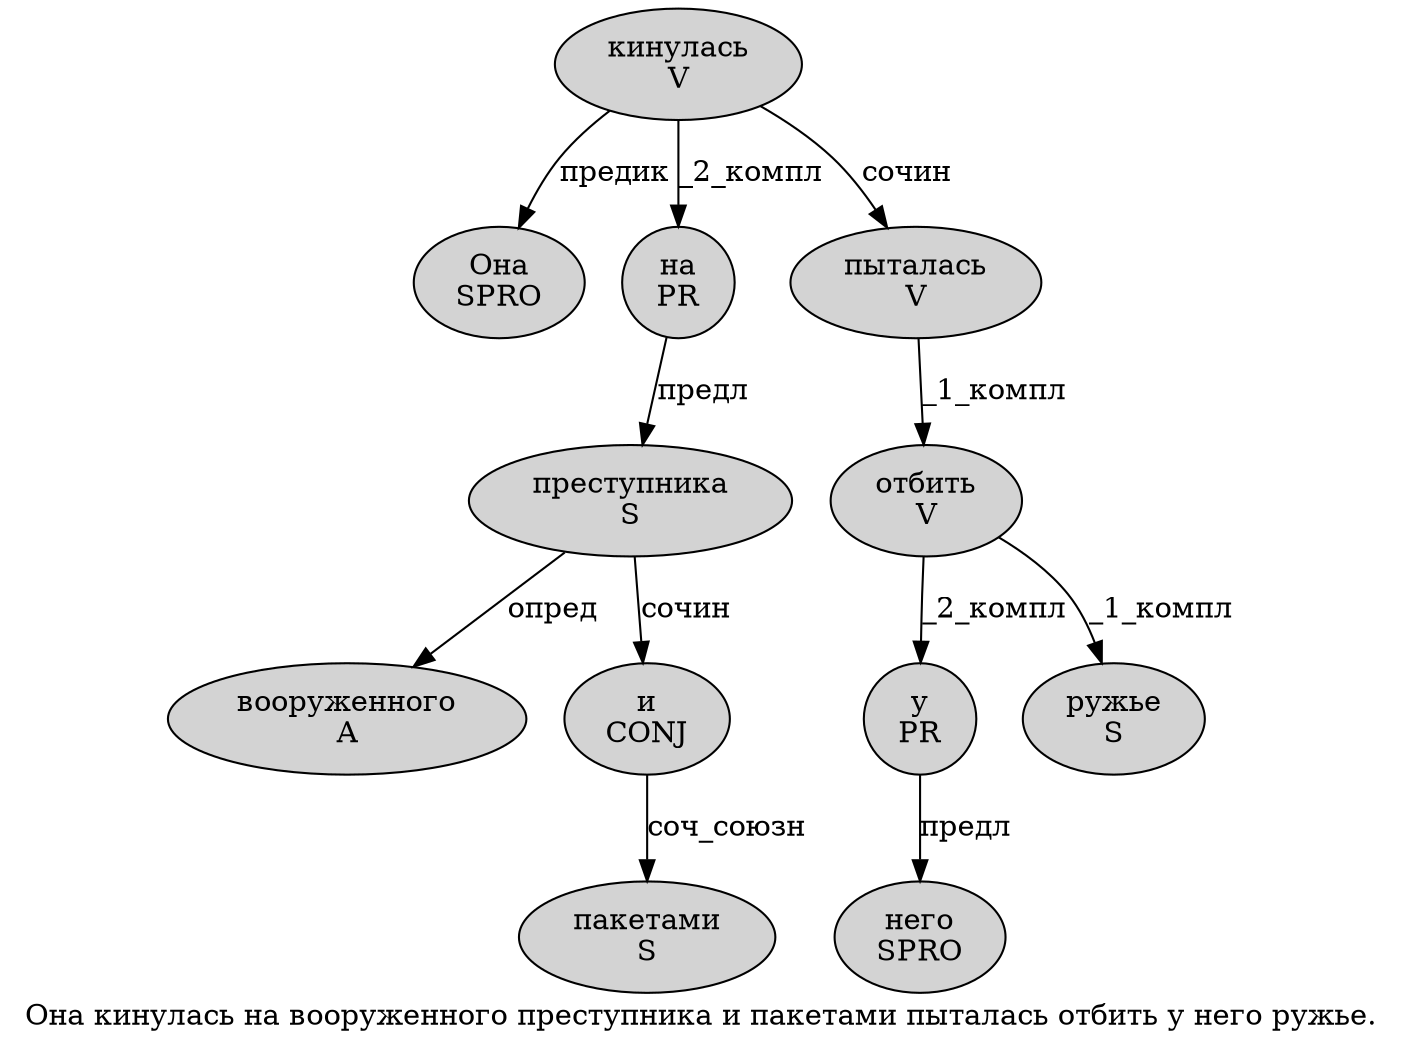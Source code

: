 digraph SENTENCE_1009 {
	graph [label="Она кинулась на вооруженного преступника и пакетами пыталась отбить у него ружье."]
	node [style=filled]
		0 [label="Она
SPRO" color="" fillcolor=lightgray penwidth=1 shape=ellipse]
		1 [label="кинулась
V" color="" fillcolor=lightgray penwidth=1 shape=ellipse]
		2 [label="на
PR" color="" fillcolor=lightgray penwidth=1 shape=ellipse]
		3 [label="вооруженного
A" color="" fillcolor=lightgray penwidth=1 shape=ellipse]
		4 [label="преступника
S" color="" fillcolor=lightgray penwidth=1 shape=ellipse]
		5 [label="и
CONJ" color="" fillcolor=lightgray penwidth=1 shape=ellipse]
		6 [label="пакетами
S" color="" fillcolor=lightgray penwidth=1 shape=ellipse]
		7 [label="пыталась
V" color="" fillcolor=lightgray penwidth=1 shape=ellipse]
		8 [label="отбить
V" color="" fillcolor=lightgray penwidth=1 shape=ellipse]
		9 [label="у
PR" color="" fillcolor=lightgray penwidth=1 shape=ellipse]
		10 [label="него
SPRO" color="" fillcolor=lightgray penwidth=1 shape=ellipse]
		11 [label="ружье
S" color="" fillcolor=lightgray penwidth=1 shape=ellipse]
			5 -> 6 [label="соч_союзн"]
			1 -> 0 [label="предик"]
			1 -> 2 [label="_2_компл"]
			1 -> 7 [label="сочин"]
			4 -> 3 [label="опред"]
			4 -> 5 [label="сочин"]
			8 -> 9 [label="_2_компл"]
			8 -> 11 [label="_1_компл"]
			9 -> 10 [label="предл"]
			7 -> 8 [label="_1_компл"]
			2 -> 4 [label="предл"]
}